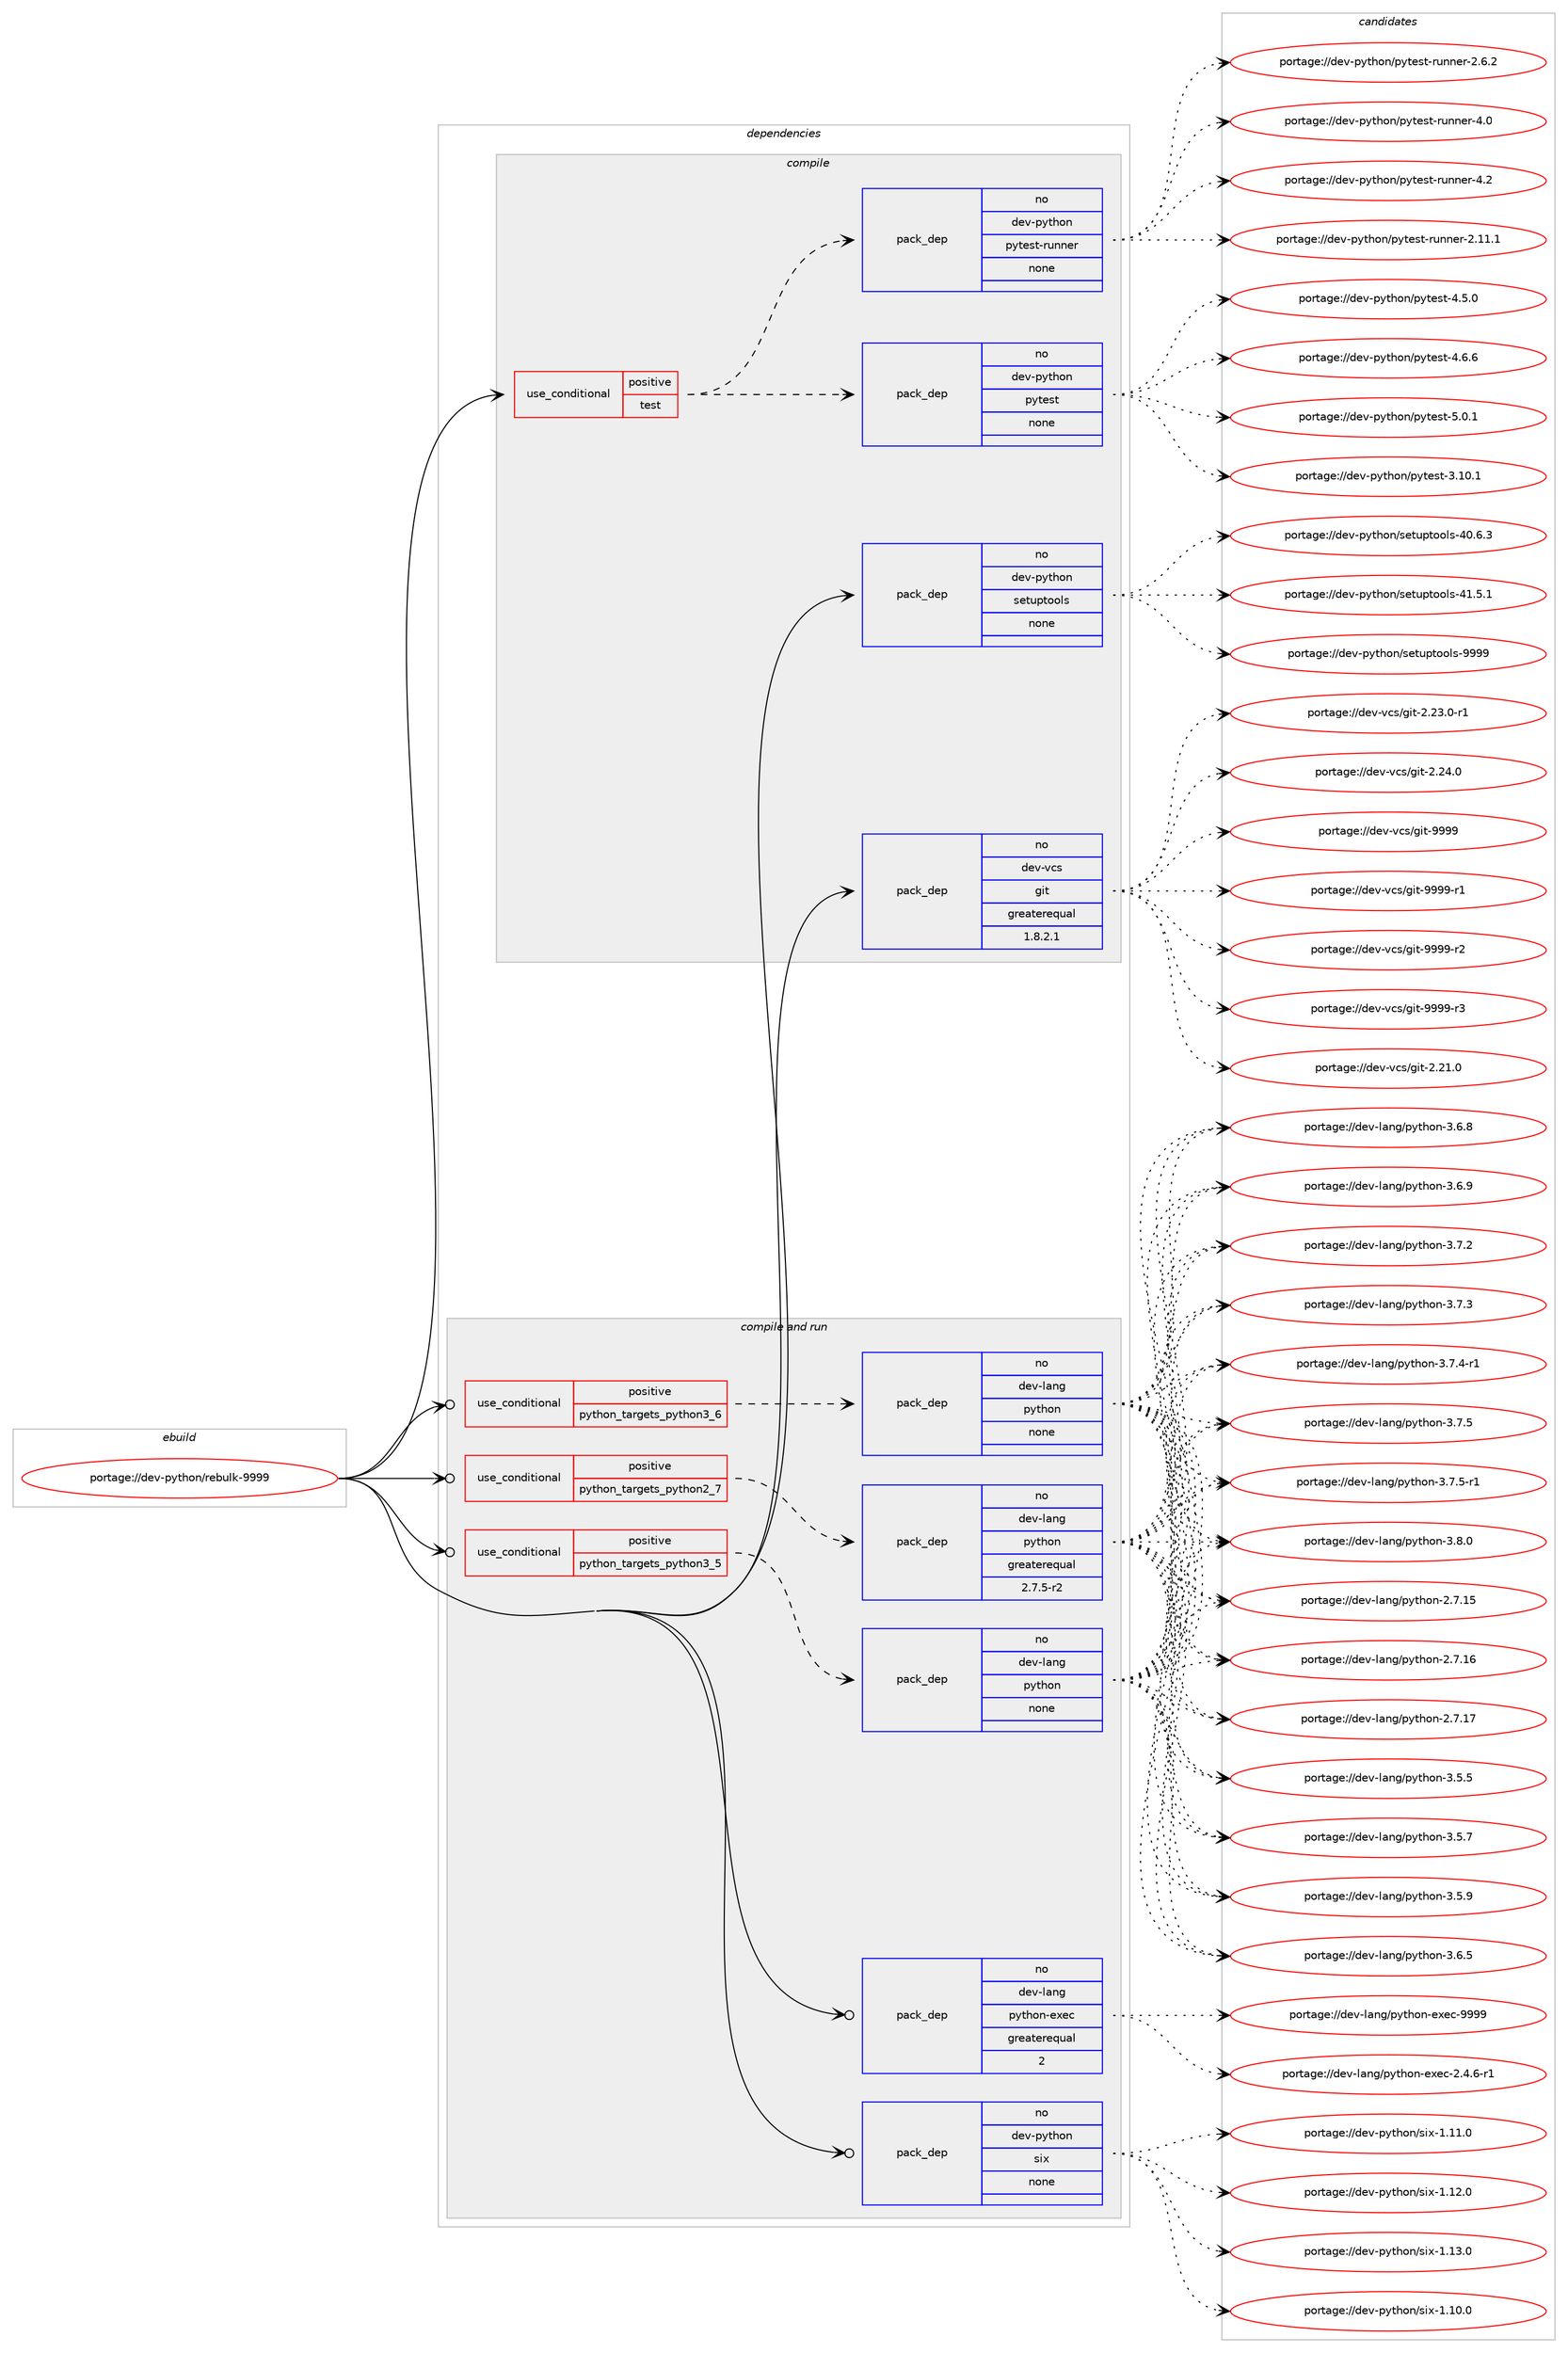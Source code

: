 digraph prolog {

# *************
# Graph options
# *************

newrank=true;
concentrate=true;
compound=true;
graph [rankdir=LR,fontname=Helvetica,fontsize=10,ranksep=1.5];#, ranksep=2.5, nodesep=0.2];
edge  [arrowhead=vee];
node  [fontname=Helvetica,fontsize=10];

# **********
# The ebuild
# **********

subgraph cluster_leftcol {
color=gray;
rank=same;
label=<<i>ebuild</i>>;
id [label="portage://dev-python/rebulk-9999", color=red, width=4, href="../dev-python/rebulk-9999.svg"];
}

# ****************
# The dependencies
# ****************

subgraph cluster_midcol {
color=gray;
label=<<i>dependencies</i>>;
subgraph cluster_compile {
fillcolor="#eeeeee";
style=filled;
label=<<i>compile</i>>;
subgraph cond37772 {
dependency169719 [label=<<TABLE BORDER="0" CELLBORDER="1" CELLSPACING="0" CELLPADDING="4"><TR><TD ROWSPAN="3" CELLPADDING="10">use_conditional</TD></TR><TR><TD>positive</TD></TR><TR><TD>test</TD></TR></TABLE>>, shape=none, color=red];
subgraph pack128546 {
dependency169720 [label=<<TABLE BORDER="0" CELLBORDER="1" CELLSPACING="0" CELLPADDING="4" WIDTH="220"><TR><TD ROWSPAN="6" CELLPADDING="30">pack_dep</TD></TR><TR><TD WIDTH="110">no</TD></TR><TR><TD>dev-python</TD></TR><TR><TD>pytest</TD></TR><TR><TD>none</TD></TR><TR><TD></TD></TR></TABLE>>, shape=none, color=blue];
}
dependency169719:e -> dependency169720:w [weight=20,style="dashed",arrowhead="vee"];
subgraph pack128547 {
dependency169721 [label=<<TABLE BORDER="0" CELLBORDER="1" CELLSPACING="0" CELLPADDING="4" WIDTH="220"><TR><TD ROWSPAN="6" CELLPADDING="30">pack_dep</TD></TR><TR><TD WIDTH="110">no</TD></TR><TR><TD>dev-python</TD></TR><TR><TD>pytest-runner</TD></TR><TR><TD>none</TD></TR><TR><TD></TD></TR></TABLE>>, shape=none, color=blue];
}
dependency169719:e -> dependency169721:w [weight=20,style="dashed",arrowhead="vee"];
}
id:e -> dependency169719:w [weight=20,style="solid",arrowhead="vee"];
subgraph pack128548 {
dependency169722 [label=<<TABLE BORDER="0" CELLBORDER="1" CELLSPACING="0" CELLPADDING="4" WIDTH="220"><TR><TD ROWSPAN="6" CELLPADDING="30">pack_dep</TD></TR><TR><TD WIDTH="110">no</TD></TR><TR><TD>dev-python</TD></TR><TR><TD>setuptools</TD></TR><TR><TD>none</TD></TR><TR><TD></TD></TR></TABLE>>, shape=none, color=blue];
}
id:e -> dependency169722:w [weight=20,style="solid",arrowhead="vee"];
subgraph pack128549 {
dependency169723 [label=<<TABLE BORDER="0" CELLBORDER="1" CELLSPACING="0" CELLPADDING="4" WIDTH="220"><TR><TD ROWSPAN="6" CELLPADDING="30">pack_dep</TD></TR><TR><TD WIDTH="110">no</TD></TR><TR><TD>dev-vcs</TD></TR><TR><TD>git</TD></TR><TR><TD>greaterequal</TD></TR><TR><TD>1.8.2.1</TD></TR></TABLE>>, shape=none, color=blue];
}
id:e -> dependency169723:w [weight=20,style="solid",arrowhead="vee"];
}
subgraph cluster_compileandrun {
fillcolor="#eeeeee";
style=filled;
label=<<i>compile and run</i>>;
subgraph cond37773 {
dependency169724 [label=<<TABLE BORDER="0" CELLBORDER="1" CELLSPACING="0" CELLPADDING="4"><TR><TD ROWSPAN="3" CELLPADDING="10">use_conditional</TD></TR><TR><TD>positive</TD></TR><TR><TD>python_targets_python2_7</TD></TR></TABLE>>, shape=none, color=red];
subgraph pack128550 {
dependency169725 [label=<<TABLE BORDER="0" CELLBORDER="1" CELLSPACING="0" CELLPADDING="4" WIDTH="220"><TR><TD ROWSPAN="6" CELLPADDING="30">pack_dep</TD></TR><TR><TD WIDTH="110">no</TD></TR><TR><TD>dev-lang</TD></TR><TR><TD>python</TD></TR><TR><TD>greaterequal</TD></TR><TR><TD>2.7.5-r2</TD></TR></TABLE>>, shape=none, color=blue];
}
dependency169724:e -> dependency169725:w [weight=20,style="dashed",arrowhead="vee"];
}
id:e -> dependency169724:w [weight=20,style="solid",arrowhead="odotvee"];
subgraph cond37774 {
dependency169726 [label=<<TABLE BORDER="0" CELLBORDER="1" CELLSPACING="0" CELLPADDING="4"><TR><TD ROWSPAN="3" CELLPADDING="10">use_conditional</TD></TR><TR><TD>positive</TD></TR><TR><TD>python_targets_python3_5</TD></TR></TABLE>>, shape=none, color=red];
subgraph pack128551 {
dependency169727 [label=<<TABLE BORDER="0" CELLBORDER="1" CELLSPACING="0" CELLPADDING="4" WIDTH="220"><TR><TD ROWSPAN="6" CELLPADDING="30">pack_dep</TD></TR><TR><TD WIDTH="110">no</TD></TR><TR><TD>dev-lang</TD></TR><TR><TD>python</TD></TR><TR><TD>none</TD></TR><TR><TD></TD></TR></TABLE>>, shape=none, color=blue];
}
dependency169726:e -> dependency169727:w [weight=20,style="dashed",arrowhead="vee"];
}
id:e -> dependency169726:w [weight=20,style="solid",arrowhead="odotvee"];
subgraph cond37775 {
dependency169728 [label=<<TABLE BORDER="0" CELLBORDER="1" CELLSPACING="0" CELLPADDING="4"><TR><TD ROWSPAN="3" CELLPADDING="10">use_conditional</TD></TR><TR><TD>positive</TD></TR><TR><TD>python_targets_python3_6</TD></TR></TABLE>>, shape=none, color=red];
subgraph pack128552 {
dependency169729 [label=<<TABLE BORDER="0" CELLBORDER="1" CELLSPACING="0" CELLPADDING="4" WIDTH="220"><TR><TD ROWSPAN="6" CELLPADDING="30">pack_dep</TD></TR><TR><TD WIDTH="110">no</TD></TR><TR><TD>dev-lang</TD></TR><TR><TD>python</TD></TR><TR><TD>none</TD></TR><TR><TD></TD></TR></TABLE>>, shape=none, color=blue];
}
dependency169728:e -> dependency169729:w [weight=20,style="dashed",arrowhead="vee"];
}
id:e -> dependency169728:w [weight=20,style="solid",arrowhead="odotvee"];
subgraph pack128553 {
dependency169730 [label=<<TABLE BORDER="0" CELLBORDER="1" CELLSPACING="0" CELLPADDING="4" WIDTH="220"><TR><TD ROWSPAN="6" CELLPADDING="30">pack_dep</TD></TR><TR><TD WIDTH="110">no</TD></TR><TR><TD>dev-lang</TD></TR><TR><TD>python-exec</TD></TR><TR><TD>greaterequal</TD></TR><TR><TD>2</TD></TR></TABLE>>, shape=none, color=blue];
}
id:e -> dependency169730:w [weight=20,style="solid",arrowhead="odotvee"];
subgraph pack128554 {
dependency169731 [label=<<TABLE BORDER="0" CELLBORDER="1" CELLSPACING="0" CELLPADDING="4" WIDTH="220"><TR><TD ROWSPAN="6" CELLPADDING="30">pack_dep</TD></TR><TR><TD WIDTH="110">no</TD></TR><TR><TD>dev-python</TD></TR><TR><TD>six</TD></TR><TR><TD>none</TD></TR><TR><TD></TD></TR></TABLE>>, shape=none, color=blue];
}
id:e -> dependency169731:w [weight=20,style="solid",arrowhead="odotvee"];
}
subgraph cluster_run {
fillcolor="#eeeeee";
style=filled;
label=<<i>run</i>>;
}
}

# **************
# The candidates
# **************

subgraph cluster_choices {
rank=same;
color=gray;
label=<<i>candidates</i>>;

subgraph choice128546 {
color=black;
nodesep=1;
choiceportage100101118451121211161041111104711212111610111511645514649484649 [label="portage://dev-python/pytest-3.10.1", color=red, width=4,href="../dev-python/pytest-3.10.1.svg"];
choiceportage1001011184511212111610411111047112121116101115116455246534648 [label="portage://dev-python/pytest-4.5.0", color=red, width=4,href="../dev-python/pytest-4.5.0.svg"];
choiceportage1001011184511212111610411111047112121116101115116455246544654 [label="portage://dev-python/pytest-4.6.6", color=red, width=4,href="../dev-python/pytest-4.6.6.svg"];
choiceportage1001011184511212111610411111047112121116101115116455346484649 [label="portage://dev-python/pytest-5.0.1", color=red, width=4,href="../dev-python/pytest-5.0.1.svg"];
dependency169720:e -> choiceportage100101118451121211161041111104711212111610111511645514649484649:w [style=dotted,weight="100"];
dependency169720:e -> choiceportage1001011184511212111610411111047112121116101115116455246534648:w [style=dotted,weight="100"];
dependency169720:e -> choiceportage1001011184511212111610411111047112121116101115116455246544654:w [style=dotted,weight="100"];
dependency169720:e -> choiceportage1001011184511212111610411111047112121116101115116455346484649:w [style=dotted,weight="100"];
}
subgraph choice128547 {
color=black;
nodesep=1;
choiceportage10010111845112121116104111110471121211161011151164511411711011010111445504649494649 [label="portage://dev-python/pytest-runner-2.11.1", color=red, width=4,href="../dev-python/pytest-runner-2.11.1.svg"];
choiceportage100101118451121211161041111104711212111610111511645114117110110101114455046544650 [label="portage://dev-python/pytest-runner-2.6.2", color=red, width=4,href="../dev-python/pytest-runner-2.6.2.svg"];
choiceportage10010111845112121116104111110471121211161011151164511411711011010111445524648 [label="portage://dev-python/pytest-runner-4.0", color=red, width=4,href="../dev-python/pytest-runner-4.0.svg"];
choiceportage10010111845112121116104111110471121211161011151164511411711011010111445524650 [label="portage://dev-python/pytest-runner-4.2", color=red, width=4,href="../dev-python/pytest-runner-4.2.svg"];
dependency169721:e -> choiceportage10010111845112121116104111110471121211161011151164511411711011010111445504649494649:w [style=dotted,weight="100"];
dependency169721:e -> choiceportage100101118451121211161041111104711212111610111511645114117110110101114455046544650:w [style=dotted,weight="100"];
dependency169721:e -> choiceportage10010111845112121116104111110471121211161011151164511411711011010111445524648:w [style=dotted,weight="100"];
dependency169721:e -> choiceportage10010111845112121116104111110471121211161011151164511411711011010111445524650:w [style=dotted,weight="100"];
}
subgraph choice128548 {
color=black;
nodesep=1;
choiceportage100101118451121211161041111104711510111611711211611111110811545524846544651 [label="portage://dev-python/setuptools-40.6.3", color=red, width=4,href="../dev-python/setuptools-40.6.3.svg"];
choiceportage100101118451121211161041111104711510111611711211611111110811545524946534649 [label="portage://dev-python/setuptools-41.5.1", color=red, width=4,href="../dev-python/setuptools-41.5.1.svg"];
choiceportage10010111845112121116104111110471151011161171121161111111081154557575757 [label="portage://dev-python/setuptools-9999", color=red, width=4,href="../dev-python/setuptools-9999.svg"];
dependency169722:e -> choiceportage100101118451121211161041111104711510111611711211611111110811545524846544651:w [style=dotted,weight="100"];
dependency169722:e -> choiceportage100101118451121211161041111104711510111611711211611111110811545524946534649:w [style=dotted,weight="100"];
dependency169722:e -> choiceportage10010111845112121116104111110471151011161171121161111111081154557575757:w [style=dotted,weight="100"];
}
subgraph choice128549 {
color=black;
nodesep=1;
choiceportage10010111845118991154710310511645504650494648 [label="portage://dev-vcs/git-2.21.0", color=red, width=4,href="../dev-vcs/git-2.21.0.svg"];
choiceportage100101118451189911547103105116455046505146484511449 [label="portage://dev-vcs/git-2.23.0-r1", color=red, width=4,href="../dev-vcs/git-2.23.0-r1.svg"];
choiceportage10010111845118991154710310511645504650524648 [label="portage://dev-vcs/git-2.24.0", color=red, width=4,href="../dev-vcs/git-2.24.0.svg"];
choiceportage1001011184511899115471031051164557575757 [label="portage://dev-vcs/git-9999", color=red, width=4,href="../dev-vcs/git-9999.svg"];
choiceportage10010111845118991154710310511645575757574511449 [label="portage://dev-vcs/git-9999-r1", color=red, width=4,href="../dev-vcs/git-9999-r1.svg"];
choiceportage10010111845118991154710310511645575757574511450 [label="portage://dev-vcs/git-9999-r2", color=red, width=4,href="../dev-vcs/git-9999-r2.svg"];
choiceportage10010111845118991154710310511645575757574511451 [label="portage://dev-vcs/git-9999-r3", color=red, width=4,href="../dev-vcs/git-9999-r3.svg"];
dependency169723:e -> choiceportage10010111845118991154710310511645504650494648:w [style=dotted,weight="100"];
dependency169723:e -> choiceportage100101118451189911547103105116455046505146484511449:w [style=dotted,weight="100"];
dependency169723:e -> choiceportage10010111845118991154710310511645504650524648:w [style=dotted,weight="100"];
dependency169723:e -> choiceportage1001011184511899115471031051164557575757:w [style=dotted,weight="100"];
dependency169723:e -> choiceportage10010111845118991154710310511645575757574511449:w [style=dotted,weight="100"];
dependency169723:e -> choiceportage10010111845118991154710310511645575757574511450:w [style=dotted,weight="100"];
dependency169723:e -> choiceportage10010111845118991154710310511645575757574511451:w [style=dotted,weight="100"];
}
subgraph choice128550 {
color=black;
nodesep=1;
choiceportage10010111845108971101034711212111610411111045504655464953 [label="portage://dev-lang/python-2.7.15", color=red, width=4,href="../dev-lang/python-2.7.15.svg"];
choiceportage10010111845108971101034711212111610411111045504655464954 [label="portage://dev-lang/python-2.7.16", color=red, width=4,href="../dev-lang/python-2.7.16.svg"];
choiceportage10010111845108971101034711212111610411111045504655464955 [label="portage://dev-lang/python-2.7.17", color=red, width=4,href="../dev-lang/python-2.7.17.svg"];
choiceportage100101118451089711010347112121116104111110455146534653 [label="portage://dev-lang/python-3.5.5", color=red, width=4,href="../dev-lang/python-3.5.5.svg"];
choiceportage100101118451089711010347112121116104111110455146534655 [label="portage://dev-lang/python-3.5.7", color=red, width=4,href="../dev-lang/python-3.5.7.svg"];
choiceportage100101118451089711010347112121116104111110455146534657 [label="portage://dev-lang/python-3.5.9", color=red, width=4,href="../dev-lang/python-3.5.9.svg"];
choiceportage100101118451089711010347112121116104111110455146544653 [label="portage://dev-lang/python-3.6.5", color=red, width=4,href="../dev-lang/python-3.6.5.svg"];
choiceportage100101118451089711010347112121116104111110455146544656 [label="portage://dev-lang/python-3.6.8", color=red, width=4,href="../dev-lang/python-3.6.8.svg"];
choiceportage100101118451089711010347112121116104111110455146544657 [label="portage://dev-lang/python-3.6.9", color=red, width=4,href="../dev-lang/python-3.6.9.svg"];
choiceportage100101118451089711010347112121116104111110455146554650 [label="portage://dev-lang/python-3.7.2", color=red, width=4,href="../dev-lang/python-3.7.2.svg"];
choiceportage100101118451089711010347112121116104111110455146554651 [label="portage://dev-lang/python-3.7.3", color=red, width=4,href="../dev-lang/python-3.7.3.svg"];
choiceportage1001011184510897110103471121211161041111104551465546524511449 [label="portage://dev-lang/python-3.7.4-r1", color=red, width=4,href="../dev-lang/python-3.7.4-r1.svg"];
choiceportage100101118451089711010347112121116104111110455146554653 [label="portage://dev-lang/python-3.7.5", color=red, width=4,href="../dev-lang/python-3.7.5.svg"];
choiceportage1001011184510897110103471121211161041111104551465546534511449 [label="portage://dev-lang/python-3.7.5-r1", color=red, width=4,href="../dev-lang/python-3.7.5-r1.svg"];
choiceportage100101118451089711010347112121116104111110455146564648 [label="portage://dev-lang/python-3.8.0", color=red, width=4,href="../dev-lang/python-3.8.0.svg"];
dependency169725:e -> choiceportage10010111845108971101034711212111610411111045504655464953:w [style=dotted,weight="100"];
dependency169725:e -> choiceportage10010111845108971101034711212111610411111045504655464954:w [style=dotted,weight="100"];
dependency169725:e -> choiceportage10010111845108971101034711212111610411111045504655464955:w [style=dotted,weight="100"];
dependency169725:e -> choiceportage100101118451089711010347112121116104111110455146534653:w [style=dotted,weight="100"];
dependency169725:e -> choiceportage100101118451089711010347112121116104111110455146534655:w [style=dotted,weight="100"];
dependency169725:e -> choiceportage100101118451089711010347112121116104111110455146534657:w [style=dotted,weight="100"];
dependency169725:e -> choiceportage100101118451089711010347112121116104111110455146544653:w [style=dotted,weight="100"];
dependency169725:e -> choiceportage100101118451089711010347112121116104111110455146544656:w [style=dotted,weight="100"];
dependency169725:e -> choiceportage100101118451089711010347112121116104111110455146544657:w [style=dotted,weight="100"];
dependency169725:e -> choiceportage100101118451089711010347112121116104111110455146554650:w [style=dotted,weight="100"];
dependency169725:e -> choiceportage100101118451089711010347112121116104111110455146554651:w [style=dotted,weight="100"];
dependency169725:e -> choiceportage1001011184510897110103471121211161041111104551465546524511449:w [style=dotted,weight="100"];
dependency169725:e -> choiceportage100101118451089711010347112121116104111110455146554653:w [style=dotted,weight="100"];
dependency169725:e -> choiceportage1001011184510897110103471121211161041111104551465546534511449:w [style=dotted,weight="100"];
dependency169725:e -> choiceportage100101118451089711010347112121116104111110455146564648:w [style=dotted,weight="100"];
}
subgraph choice128551 {
color=black;
nodesep=1;
choiceportage10010111845108971101034711212111610411111045504655464953 [label="portage://dev-lang/python-2.7.15", color=red, width=4,href="../dev-lang/python-2.7.15.svg"];
choiceportage10010111845108971101034711212111610411111045504655464954 [label="portage://dev-lang/python-2.7.16", color=red, width=4,href="../dev-lang/python-2.7.16.svg"];
choiceportage10010111845108971101034711212111610411111045504655464955 [label="portage://dev-lang/python-2.7.17", color=red, width=4,href="../dev-lang/python-2.7.17.svg"];
choiceportage100101118451089711010347112121116104111110455146534653 [label="portage://dev-lang/python-3.5.5", color=red, width=4,href="../dev-lang/python-3.5.5.svg"];
choiceportage100101118451089711010347112121116104111110455146534655 [label="portage://dev-lang/python-3.5.7", color=red, width=4,href="../dev-lang/python-3.5.7.svg"];
choiceportage100101118451089711010347112121116104111110455146534657 [label="portage://dev-lang/python-3.5.9", color=red, width=4,href="../dev-lang/python-3.5.9.svg"];
choiceportage100101118451089711010347112121116104111110455146544653 [label="portage://dev-lang/python-3.6.5", color=red, width=4,href="../dev-lang/python-3.6.5.svg"];
choiceportage100101118451089711010347112121116104111110455146544656 [label="portage://dev-lang/python-3.6.8", color=red, width=4,href="../dev-lang/python-3.6.8.svg"];
choiceportage100101118451089711010347112121116104111110455146544657 [label="portage://dev-lang/python-3.6.9", color=red, width=4,href="../dev-lang/python-3.6.9.svg"];
choiceportage100101118451089711010347112121116104111110455146554650 [label="portage://dev-lang/python-3.7.2", color=red, width=4,href="../dev-lang/python-3.7.2.svg"];
choiceportage100101118451089711010347112121116104111110455146554651 [label="portage://dev-lang/python-3.7.3", color=red, width=4,href="../dev-lang/python-3.7.3.svg"];
choiceportage1001011184510897110103471121211161041111104551465546524511449 [label="portage://dev-lang/python-3.7.4-r1", color=red, width=4,href="../dev-lang/python-3.7.4-r1.svg"];
choiceportage100101118451089711010347112121116104111110455146554653 [label="portage://dev-lang/python-3.7.5", color=red, width=4,href="../dev-lang/python-3.7.5.svg"];
choiceportage1001011184510897110103471121211161041111104551465546534511449 [label="portage://dev-lang/python-3.7.5-r1", color=red, width=4,href="../dev-lang/python-3.7.5-r1.svg"];
choiceportage100101118451089711010347112121116104111110455146564648 [label="portage://dev-lang/python-3.8.0", color=red, width=4,href="../dev-lang/python-3.8.0.svg"];
dependency169727:e -> choiceportage10010111845108971101034711212111610411111045504655464953:w [style=dotted,weight="100"];
dependency169727:e -> choiceportage10010111845108971101034711212111610411111045504655464954:w [style=dotted,weight="100"];
dependency169727:e -> choiceportage10010111845108971101034711212111610411111045504655464955:w [style=dotted,weight="100"];
dependency169727:e -> choiceportage100101118451089711010347112121116104111110455146534653:w [style=dotted,weight="100"];
dependency169727:e -> choiceportage100101118451089711010347112121116104111110455146534655:w [style=dotted,weight="100"];
dependency169727:e -> choiceportage100101118451089711010347112121116104111110455146534657:w [style=dotted,weight="100"];
dependency169727:e -> choiceportage100101118451089711010347112121116104111110455146544653:w [style=dotted,weight="100"];
dependency169727:e -> choiceportage100101118451089711010347112121116104111110455146544656:w [style=dotted,weight="100"];
dependency169727:e -> choiceportage100101118451089711010347112121116104111110455146544657:w [style=dotted,weight="100"];
dependency169727:e -> choiceportage100101118451089711010347112121116104111110455146554650:w [style=dotted,weight="100"];
dependency169727:e -> choiceportage100101118451089711010347112121116104111110455146554651:w [style=dotted,weight="100"];
dependency169727:e -> choiceportage1001011184510897110103471121211161041111104551465546524511449:w [style=dotted,weight="100"];
dependency169727:e -> choiceportage100101118451089711010347112121116104111110455146554653:w [style=dotted,weight="100"];
dependency169727:e -> choiceportage1001011184510897110103471121211161041111104551465546534511449:w [style=dotted,weight="100"];
dependency169727:e -> choiceportage100101118451089711010347112121116104111110455146564648:w [style=dotted,weight="100"];
}
subgraph choice128552 {
color=black;
nodesep=1;
choiceportage10010111845108971101034711212111610411111045504655464953 [label="portage://dev-lang/python-2.7.15", color=red, width=4,href="../dev-lang/python-2.7.15.svg"];
choiceportage10010111845108971101034711212111610411111045504655464954 [label="portage://dev-lang/python-2.7.16", color=red, width=4,href="../dev-lang/python-2.7.16.svg"];
choiceportage10010111845108971101034711212111610411111045504655464955 [label="portage://dev-lang/python-2.7.17", color=red, width=4,href="../dev-lang/python-2.7.17.svg"];
choiceportage100101118451089711010347112121116104111110455146534653 [label="portage://dev-lang/python-3.5.5", color=red, width=4,href="../dev-lang/python-3.5.5.svg"];
choiceportage100101118451089711010347112121116104111110455146534655 [label="portage://dev-lang/python-3.5.7", color=red, width=4,href="../dev-lang/python-3.5.7.svg"];
choiceportage100101118451089711010347112121116104111110455146534657 [label="portage://dev-lang/python-3.5.9", color=red, width=4,href="../dev-lang/python-3.5.9.svg"];
choiceportage100101118451089711010347112121116104111110455146544653 [label="portage://dev-lang/python-3.6.5", color=red, width=4,href="../dev-lang/python-3.6.5.svg"];
choiceportage100101118451089711010347112121116104111110455146544656 [label="portage://dev-lang/python-3.6.8", color=red, width=4,href="../dev-lang/python-3.6.8.svg"];
choiceportage100101118451089711010347112121116104111110455146544657 [label="portage://dev-lang/python-3.6.9", color=red, width=4,href="../dev-lang/python-3.6.9.svg"];
choiceportage100101118451089711010347112121116104111110455146554650 [label="portage://dev-lang/python-3.7.2", color=red, width=4,href="../dev-lang/python-3.7.2.svg"];
choiceportage100101118451089711010347112121116104111110455146554651 [label="portage://dev-lang/python-3.7.3", color=red, width=4,href="../dev-lang/python-3.7.3.svg"];
choiceportage1001011184510897110103471121211161041111104551465546524511449 [label="portage://dev-lang/python-3.7.4-r1", color=red, width=4,href="../dev-lang/python-3.7.4-r1.svg"];
choiceportage100101118451089711010347112121116104111110455146554653 [label="portage://dev-lang/python-3.7.5", color=red, width=4,href="../dev-lang/python-3.7.5.svg"];
choiceportage1001011184510897110103471121211161041111104551465546534511449 [label="portage://dev-lang/python-3.7.5-r1", color=red, width=4,href="../dev-lang/python-3.7.5-r1.svg"];
choiceportage100101118451089711010347112121116104111110455146564648 [label="portage://dev-lang/python-3.8.0", color=red, width=4,href="../dev-lang/python-3.8.0.svg"];
dependency169729:e -> choiceportage10010111845108971101034711212111610411111045504655464953:w [style=dotted,weight="100"];
dependency169729:e -> choiceportage10010111845108971101034711212111610411111045504655464954:w [style=dotted,weight="100"];
dependency169729:e -> choiceportage10010111845108971101034711212111610411111045504655464955:w [style=dotted,weight="100"];
dependency169729:e -> choiceportage100101118451089711010347112121116104111110455146534653:w [style=dotted,weight="100"];
dependency169729:e -> choiceportage100101118451089711010347112121116104111110455146534655:w [style=dotted,weight="100"];
dependency169729:e -> choiceportage100101118451089711010347112121116104111110455146534657:w [style=dotted,weight="100"];
dependency169729:e -> choiceportage100101118451089711010347112121116104111110455146544653:w [style=dotted,weight="100"];
dependency169729:e -> choiceportage100101118451089711010347112121116104111110455146544656:w [style=dotted,weight="100"];
dependency169729:e -> choiceportage100101118451089711010347112121116104111110455146544657:w [style=dotted,weight="100"];
dependency169729:e -> choiceportage100101118451089711010347112121116104111110455146554650:w [style=dotted,weight="100"];
dependency169729:e -> choiceportage100101118451089711010347112121116104111110455146554651:w [style=dotted,weight="100"];
dependency169729:e -> choiceportage1001011184510897110103471121211161041111104551465546524511449:w [style=dotted,weight="100"];
dependency169729:e -> choiceportage100101118451089711010347112121116104111110455146554653:w [style=dotted,weight="100"];
dependency169729:e -> choiceportage1001011184510897110103471121211161041111104551465546534511449:w [style=dotted,weight="100"];
dependency169729:e -> choiceportage100101118451089711010347112121116104111110455146564648:w [style=dotted,weight="100"];
}
subgraph choice128553 {
color=black;
nodesep=1;
choiceportage10010111845108971101034711212111610411111045101120101994550465246544511449 [label="portage://dev-lang/python-exec-2.4.6-r1", color=red, width=4,href="../dev-lang/python-exec-2.4.6-r1.svg"];
choiceportage10010111845108971101034711212111610411111045101120101994557575757 [label="portage://dev-lang/python-exec-9999", color=red, width=4,href="../dev-lang/python-exec-9999.svg"];
dependency169730:e -> choiceportage10010111845108971101034711212111610411111045101120101994550465246544511449:w [style=dotted,weight="100"];
dependency169730:e -> choiceportage10010111845108971101034711212111610411111045101120101994557575757:w [style=dotted,weight="100"];
}
subgraph choice128554 {
color=black;
nodesep=1;
choiceportage100101118451121211161041111104711510512045494649484648 [label="portage://dev-python/six-1.10.0", color=red, width=4,href="../dev-python/six-1.10.0.svg"];
choiceportage100101118451121211161041111104711510512045494649494648 [label="portage://dev-python/six-1.11.0", color=red, width=4,href="../dev-python/six-1.11.0.svg"];
choiceportage100101118451121211161041111104711510512045494649504648 [label="portage://dev-python/six-1.12.0", color=red, width=4,href="../dev-python/six-1.12.0.svg"];
choiceportage100101118451121211161041111104711510512045494649514648 [label="portage://dev-python/six-1.13.0", color=red, width=4,href="../dev-python/six-1.13.0.svg"];
dependency169731:e -> choiceportage100101118451121211161041111104711510512045494649484648:w [style=dotted,weight="100"];
dependency169731:e -> choiceportage100101118451121211161041111104711510512045494649494648:w [style=dotted,weight="100"];
dependency169731:e -> choiceportage100101118451121211161041111104711510512045494649504648:w [style=dotted,weight="100"];
dependency169731:e -> choiceportage100101118451121211161041111104711510512045494649514648:w [style=dotted,weight="100"];
}
}

}
